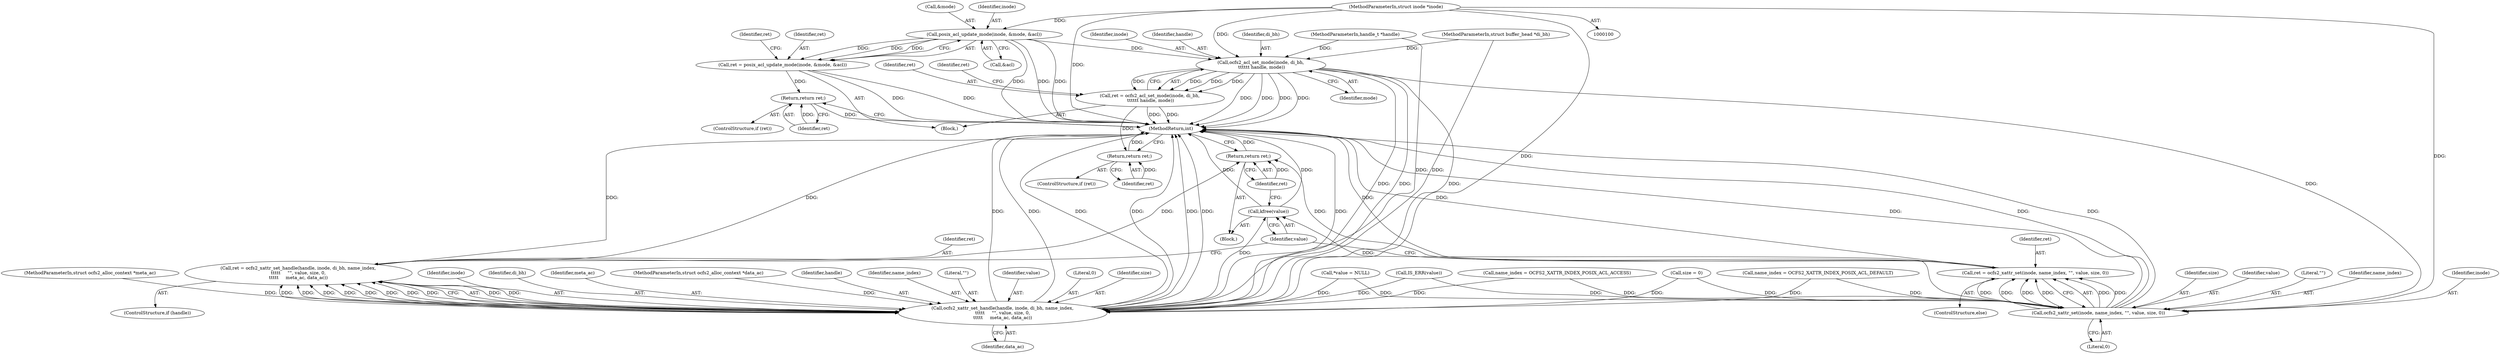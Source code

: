 digraph "0_linux_073931017b49d9458aa351605b43a7e34598caef_9@pointer" {
"1000102" [label="(MethodParameterIn,struct inode *inode)"];
"1000140" [label="(Call,posix_acl_update_mode(inode, &mode, &acl))"];
"1000138" [label="(Call,ret = posix_acl_update_mode(inode, &mode, &acl))"];
"1000148" [label="(Return,return ret;)"];
"1000152" [label="(Call,ocfs2_acl_set_mode(inode, di_bh,\n \t\t\t\t\t\t handle, mode))"];
"1000150" [label="(Call,ret = ocfs2_acl_set_mode(inode, di_bh,\n \t\t\t\t\t\t handle, mode))"];
"1000159" [label="(Return,return ret;)"];
"1000204" [label="(Call,ocfs2_xattr_set_handle(handle, inode, di_bh, name_index,\n\t\t\t\t\t     \"\", value, size, 0,\n\t\t\t\t\t     meta_ac, data_ac))"];
"1000202" [label="(Call,ret = ocfs2_xattr_set_handle(handle, inode, di_bh, name_index,\n\t\t\t\t\t     \"\", value, size, 0,\n\t\t\t\t\t     meta_ac, data_ac))"];
"1000227" [label="(Return,return ret;)"];
"1000225" [label="(Call,kfree(value))"];
"1000218" [label="(Call,ocfs2_xattr_set(inode, name_index, \"\", value, size, 0))"];
"1000216" [label="(Call,ret = ocfs2_xattr_set(inode, name_index, \"\", value, size, 0))"];
"1000140" [label="(Call,posix_acl_update_mode(inode, &mode, &acl))"];
"1000106" [label="(MethodParameterIn,struct ocfs2_alloc_context *meta_ac)"];
"1000146" [label="(ControlStructure,if (ret))"];
"1000219" [label="(Identifier,inode)"];
"1000139" [label="(Identifier,ret)"];
"1000223" [label="(Identifier,size)"];
"1000229" [label="(MethodReturn,int)"];
"1000227" [label="(Return,return ret;)"];
"1000200" [label="(ControlStructure,if (handle))"];
"1000222" [label="(Identifier,value)"];
"1000152" [label="(Call,ocfs2_acl_set_mode(inode, di_bh,\n \t\t\t\t\t\t handle, mode))"];
"1000218" [label="(Call,ocfs2_xattr_set(inode, name_index, \"\", value, size, 0))"];
"1000144" [label="(Call,&acl)"];
"1000148" [label="(Return,return ret;)"];
"1000101" [label="(MethodParameterIn,handle_t *handle)"];
"1000214" [label="(Identifier,data_ac)"];
"1000206" [label="(Identifier,inode)"];
"1000160" [label="(Identifier,ret)"];
"1000111" [label="(Call,*value = NULL)"];
"1000147" [label="(Identifier,ret)"];
"1000207" [label="(Identifier,di_bh)"];
"1000213" [label="(Identifier,meta_ac)"];
"1000107" [label="(MethodParameterIn,struct ocfs2_alloc_context *data_ac)"];
"1000205" [label="(Identifier,handle)"];
"1000158" [label="(Identifier,ret)"];
"1000108" [label="(Block,)"];
"1000225" [label="(Call,kfree(value))"];
"1000224" [label="(Literal,0)"];
"1000221" [label="(Literal,\"\")"];
"1000208" [label="(Identifier,name_index)"];
"1000154" [label="(Identifier,di_bh)"];
"1000209" [label="(Literal,\"\")"];
"1000103" [label="(MethodParameterIn,struct buffer_head *di_bh)"];
"1000151" [label="(Identifier,ret)"];
"1000203" [label="(Identifier,ret)"];
"1000226" [label="(Identifier,value)"];
"1000210" [label="(Identifier,value)"];
"1000193" [label="(Call,IS_ERR(value))"];
"1000150" [label="(Call,ret = ocfs2_acl_set_mode(inode, di_bh,\n \t\t\t\t\t\t handle, mode))"];
"1000136" [label="(Block,)"];
"1000131" [label="(Call,name_index = OCFS2_XATTR_INDEX_POSIX_ACL_ACCESS)"];
"1000215" [label="(ControlStructure,else)"];
"1000138" [label="(Call,ret = posix_acl_update_mode(inode, &mode, &acl))"];
"1000115" [label="(Call,size = 0)"];
"1000212" [label="(Literal,0)"];
"1000149" [label="(Identifier,ret)"];
"1000153" [label="(Identifier,inode)"];
"1000202" [label="(Call,ret = ocfs2_xattr_set_handle(handle, inode, di_bh, name_index,\n\t\t\t\t\t     \"\", value, size, 0,\n\t\t\t\t\t     meta_ac, data_ac))"];
"1000217" [label="(Identifier,ret)"];
"1000142" [label="(Call,&mode)"];
"1000155" [label="(Identifier,handle)"];
"1000102" [label="(MethodParameterIn,struct inode *inode)"];
"1000204" [label="(Call,ocfs2_xattr_set_handle(handle, inode, di_bh, name_index,\n\t\t\t\t\t     \"\", value, size, 0,\n\t\t\t\t\t     meta_ac, data_ac))"];
"1000216" [label="(Call,ret = ocfs2_xattr_set(inode, name_index, \"\", value, size, 0))"];
"1000220" [label="(Identifier,name_index)"];
"1000157" [label="(ControlStructure,if (ret))"];
"1000228" [label="(Identifier,ret)"];
"1000156" [label="(Identifier,mode)"];
"1000141" [label="(Identifier,inode)"];
"1000159" [label="(Return,return ret;)"];
"1000211" [label="(Identifier,size)"];
"1000163" [label="(Call,name_index = OCFS2_XATTR_INDEX_POSIX_ACL_DEFAULT)"];
"1000102" -> "1000100"  [label="AST: "];
"1000102" -> "1000229"  [label="DDG: "];
"1000102" -> "1000140"  [label="DDG: "];
"1000102" -> "1000152"  [label="DDG: "];
"1000102" -> "1000204"  [label="DDG: "];
"1000102" -> "1000218"  [label="DDG: "];
"1000140" -> "1000138"  [label="AST: "];
"1000140" -> "1000144"  [label="CFG: "];
"1000141" -> "1000140"  [label="AST: "];
"1000142" -> "1000140"  [label="AST: "];
"1000144" -> "1000140"  [label="AST: "];
"1000138" -> "1000140"  [label="CFG: "];
"1000140" -> "1000229"  [label="DDG: "];
"1000140" -> "1000229"  [label="DDG: "];
"1000140" -> "1000229"  [label="DDG: "];
"1000140" -> "1000138"  [label="DDG: "];
"1000140" -> "1000138"  [label="DDG: "];
"1000140" -> "1000138"  [label="DDG: "];
"1000140" -> "1000152"  [label="DDG: "];
"1000138" -> "1000136"  [label="AST: "];
"1000139" -> "1000138"  [label="AST: "];
"1000147" -> "1000138"  [label="CFG: "];
"1000138" -> "1000229"  [label="DDG: "];
"1000138" -> "1000229"  [label="DDG: "];
"1000138" -> "1000148"  [label="DDG: "];
"1000148" -> "1000146"  [label="AST: "];
"1000148" -> "1000149"  [label="CFG: "];
"1000149" -> "1000148"  [label="AST: "];
"1000229" -> "1000148"  [label="CFG: "];
"1000148" -> "1000229"  [label="DDG: "];
"1000149" -> "1000148"  [label="DDG: "];
"1000152" -> "1000150"  [label="AST: "];
"1000152" -> "1000156"  [label="CFG: "];
"1000153" -> "1000152"  [label="AST: "];
"1000154" -> "1000152"  [label="AST: "];
"1000155" -> "1000152"  [label="AST: "];
"1000156" -> "1000152"  [label="AST: "];
"1000150" -> "1000152"  [label="CFG: "];
"1000152" -> "1000229"  [label="DDG: "];
"1000152" -> "1000229"  [label="DDG: "];
"1000152" -> "1000229"  [label="DDG: "];
"1000152" -> "1000229"  [label="DDG: "];
"1000152" -> "1000150"  [label="DDG: "];
"1000152" -> "1000150"  [label="DDG: "];
"1000152" -> "1000150"  [label="DDG: "];
"1000152" -> "1000150"  [label="DDG: "];
"1000103" -> "1000152"  [label="DDG: "];
"1000101" -> "1000152"  [label="DDG: "];
"1000152" -> "1000204"  [label="DDG: "];
"1000152" -> "1000204"  [label="DDG: "];
"1000152" -> "1000204"  [label="DDG: "];
"1000152" -> "1000218"  [label="DDG: "];
"1000150" -> "1000136"  [label="AST: "];
"1000151" -> "1000150"  [label="AST: "];
"1000158" -> "1000150"  [label="CFG: "];
"1000150" -> "1000229"  [label="DDG: "];
"1000150" -> "1000229"  [label="DDG: "];
"1000150" -> "1000159"  [label="DDG: "];
"1000159" -> "1000157"  [label="AST: "];
"1000159" -> "1000160"  [label="CFG: "];
"1000160" -> "1000159"  [label="AST: "];
"1000229" -> "1000159"  [label="CFG: "];
"1000159" -> "1000229"  [label="DDG: "];
"1000160" -> "1000159"  [label="DDG: "];
"1000204" -> "1000202"  [label="AST: "];
"1000204" -> "1000214"  [label="CFG: "];
"1000205" -> "1000204"  [label="AST: "];
"1000206" -> "1000204"  [label="AST: "];
"1000207" -> "1000204"  [label="AST: "];
"1000208" -> "1000204"  [label="AST: "];
"1000209" -> "1000204"  [label="AST: "];
"1000210" -> "1000204"  [label="AST: "];
"1000211" -> "1000204"  [label="AST: "];
"1000212" -> "1000204"  [label="AST: "];
"1000213" -> "1000204"  [label="AST: "];
"1000214" -> "1000204"  [label="AST: "];
"1000202" -> "1000204"  [label="CFG: "];
"1000204" -> "1000229"  [label="DDG: "];
"1000204" -> "1000229"  [label="DDG: "];
"1000204" -> "1000229"  [label="DDG: "];
"1000204" -> "1000229"  [label="DDG: "];
"1000204" -> "1000229"  [label="DDG: "];
"1000204" -> "1000229"  [label="DDG: "];
"1000204" -> "1000229"  [label="DDG: "];
"1000204" -> "1000202"  [label="DDG: "];
"1000204" -> "1000202"  [label="DDG: "];
"1000204" -> "1000202"  [label="DDG: "];
"1000204" -> "1000202"  [label="DDG: "];
"1000204" -> "1000202"  [label="DDG: "];
"1000204" -> "1000202"  [label="DDG: "];
"1000204" -> "1000202"  [label="DDG: "];
"1000204" -> "1000202"  [label="DDG: "];
"1000204" -> "1000202"  [label="DDG: "];
"1000204" -> "1000202"  [label="DDG: "];
"1000101" -> "1000204"  [label="DDG: "];
"1000103" -> "1000204"  [label="DDG: "];
"1000163" -> "1000204"  [label="DDG: "];
"1000131" -> "1000204"  [label="DDG: "];
"1000193" -> "1000204"  [label="DDG: "];
"1000111" -> "1000204"  [label="DDG: "];
"1000115" -> "1000204"  [label="DDG: "];
"1000106" -> "1000204"  [label="DDG: "];
"1000107" -> "1000204"  [label="DDG: "];
"1000204" -> "1000225"  [label="DDG: "];
"1000202" -> "1000200"  [label="AST: "];
"1000203" -> "1000202"  [label="AST: "];
"1000226" -> "1000202"  [label="CFG: "];
"1000202" -> "1000229"  [label="DDG: "];
"1000202" -> "1000229"  [label="DDG: "];
"1000202" -> "1000227"  [label="DDG: "];
"1000227" -> "1000108"  [label="AST: "];
"1000227" -> "1000228"  [label="CFG: "];
"1000228" -> "1000227"  [label="AST: "];
"1000229" -> "1000227"  [label="CFG: "];
"1000227" -> "1000229"  [label="DDG: "];
"1000228" -> "1000227"  [label="DDG: "];
"1000216" -> "1000227"  [label="DDG: "];
"1000225" -> "1000108"  [label="AST: "];
"1000225" -> "1000226"  [label="CFG: "];
"1000226" -> "1000225"  [label="AST: "];
"1000228" -> "1000225"  [label="CFG: "];
"1000225" -> "1000229"  [label="DDG: "];
"1000225" -> "1000229"  [label="DDG: "];
"1000218" -> "1000225"  [label="DDG: "];
"1000218" -> "1000216"  [label="AST: "];
"1000218" -> "1000224"  [label="CFG: "];
"1000219" -> "1000218"  [label="AST: "];
"1000220" -> "1000218"  [label="AST: "];
"1000221" -> "1000218"  [label="AST: "];
"1000222" -> "1000218"  [label="AST: "];
"1000223" -> "1000218"  [label="AST: "];
"1000224" -> "1000218"  [label="AST: "];
"1000216" -> "1000218"  [label="CFG: "];
"1000218" -> "1000229"  [label="DDG: "];
"1000218" -> "1000229"  [label="DDG: "];
"1000218" -> "1000229"  [label="DDG: "];
"1000218" -> "1000216"  [label="DDG: "];
"1000218" -> "1000216"  [label="DDG: "];
"1000218" -> "1000216"  [label="DDG: "];
"1000218" -> "1000216"  [label="DDG: "];
"1000218" -> "1000216"  [label="DDG: "];
"1000218" -> "1000216"  [label="DDG: "];
"1000163" -> "1000218"  [label="DDG: "];
"1000131" -> "1000218"  [label="DDG: "];
"1000193" -> "1000218"  [label="DDG: "];
"1000111" -> "1000218"  [label="DDG: "];
"1000115" -> "1000218"  [label="DDG: "];
"1000216" -> "1000215"  [label="AST: "];
"1000217" -> "1000216"  [label="AST: "];
"1000226" -> "1000216"  [label="CFG: "];
"1000216" -> "1000229"  [label="DDG: "];
"1000216" -> "1000229"  [label="DDG: "];
}
